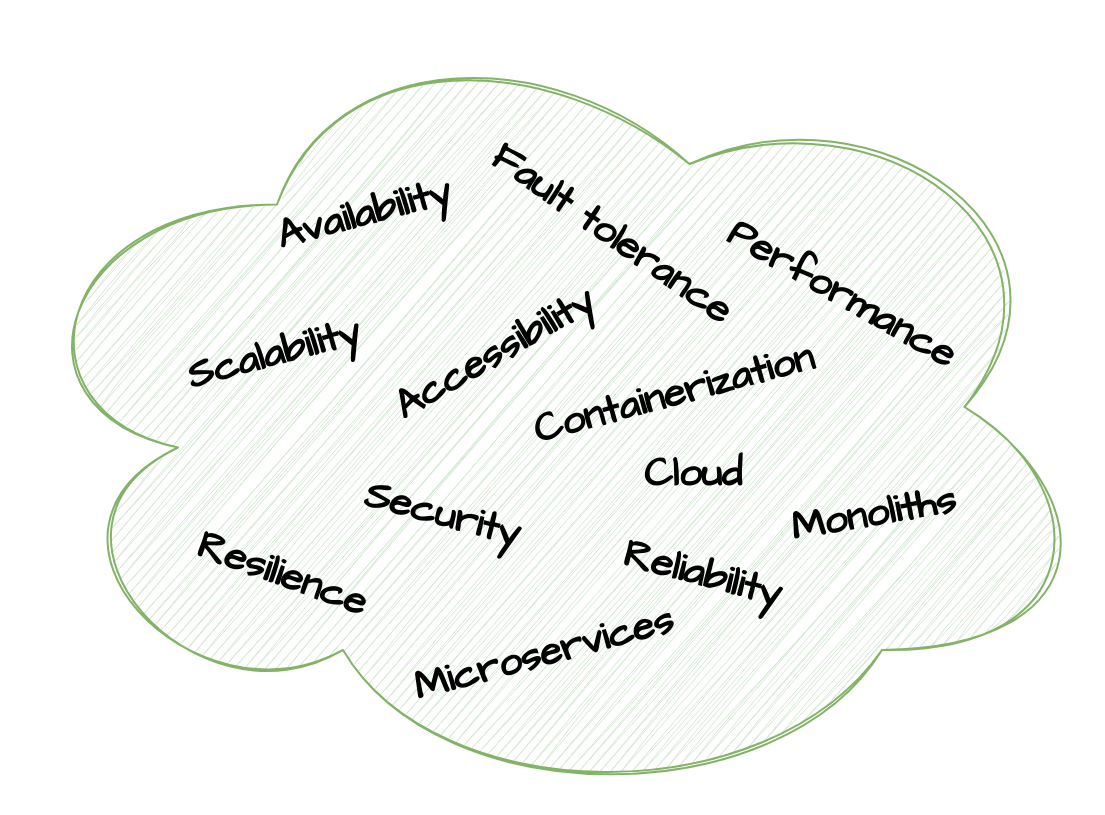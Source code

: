 <mxfile version="22.0.0" type="device">
  <diagram name="Page-1" id="X8KTWwhp_YH_pVbdW5JT">
    <mxGraphModel dx="796" dy="606" grid="1" gridSize="10" guides="1" tooltips="1" connect="1" arrows="1" fold="1" page="1" pageScale="1" pageWidth="827" pageHeight="1169" math="0" shadow="0">
      <root>
        <mxCell id="0" />
        <mxCell id="1" parent="0" />
        <mxCell id="yOyALNuVXexgKN4nQDvY-1" value="" style="ellipse;shape=cloud;whiteSpace=wrap;html=1;sketch=1;hachureGap=4;jiggle=2;curveFitting=1;fontFamily=Architects Daughter;fontSource=https%3A%2F%2Ffonts.googleapis.com%2Fcss%3Ffamily%3DArchitects%2BDaughter;fontSize=20;fillColor=#d5e8d4;strokeColor=#82b366;" parent="1" vertex="1">
          <mxGeometry x="10" y="305" width="550" height="405" as="geometry" />
        </mxCell>
        <mxCell id="yOyALNuVXexgKN4nQDvY-2" value="Performance" style="text;html=1;align=center;verticalAlign=middle;resizable=0;points=[];autosize=1;strokeColor=none;fillColor=none;fontSize=20;fontFamily=Architects Daughter;fontStyle=1;rotation=30;" parent="1" vertex="1">
          <mxGeometry x="355" y="430" width="150" height="40" as="geometry" />
        </mxCell>
        <mxCell id="yOyALNuVXexgKN4nQDvY-3" value="Reliability" style="text;html=1;align=center;verticalAlign=middle;resizable=0;points=[];autosize=1;strokeColor=none;fillColor=none;fontSize=20;fontFamily=Architects Daughter;fontStyle=1;rotation=15;" parent="1" vertex="1">
          <mxGeometry x="310" y="570" width="100" height="40" as="geometry" />
        </mxCell>
        <mxCell id="yOyALNuVXexgKN4nQDvY-4" value="Monoliths" style="text;html=1;align=center;verticalAlign=middle;resizable=0;points=[];autosize=1;strokeColor=none;fillColor=none;fontSize=20;fontFamily=Architects Daughter;fontStyle=1;rotation=-10;" parent="1" vertex="1">
          <mxGeometry x="390" y="540" width="110" height="40" as="geometry" />
        </mxCell>
        <mxCell id="yOyALNuVXexgKN4nQDvY-5" value="Cloud" style="text;html=1;align=center;verticalAlign=middle;resizable=0;points=[];autosize=1;strokeColor=none;fillColor=none;fontSize=20;fontFamily=Architects Daughter;fontStyle=1" parent="1" vertex="1">
          <mxGeometry x="320" y="520" width="70" height="40" as="geometry" />
        </mxCell>
        <mxCell id="yOyALNuVXexgKN4nQDvY-6" value="Security" style="text;html=1;align=center;verticalAlign=middle;resizable=0;points=[];autosize=1;strokeColor=none;fillColor=none;fontSize=20;fontFamily=Architects Daughter;fontStyle=1;rotation=15;" parent="1" vertex="1">
          <mxGeometry x="180" y="540" width="100" height="40" as="geometry" />
        </mxCell>
        <mxCell id="yOyALNuVXexgKN4nQDvY-7" value="Fault tolerance" style="text;html=1;align=center;verticalAlign=middle;resizable=0;points=[];autosize=1;strokeColor=none;fillColor=none;fontSize=20;fontFamily=Architects Daughter;fontStyle=1;rotation=35;" parent="1" vertex="1">
          <mxGeometry x="235" y="400" width="160" height="40" as="geometry" />
        </mxCell>
        <mxCell id="yOyALNuVXexgKN4nQDvY-8" value="Scalability" style="text;html=1;align=center;verticalAlign=middle;resizable=0;points=[];autosize=1;strokeColor=none;fillColor=none;fontSize=20;fontFamily=Architects Daughter;fontStyle=1;rotation=-15;" parent="1" vertex="1">
          <mxGeometry x="90" y="460" width="110" height="40" as="geometry" />
        </mxCell>
        <mxCell id="yOyALNuVXexgKN4nQDvY-9" value="Resilience" style="text;html=1;align=center;verticalAlign=middle;resizable=0;points=[];autosize=1;strokeColor=none;fillColor=none;fontSize=20;fontFamily=Architects Daughter;fontStyle=1;rotation=20;" parent="1" vertex="1">
          <mxGeometry x="95" y="570" width="110" height="40" as="geometry" />
        </mxCell>
        <mxCell id="yOyALNuVXexgKN4nQDvY-11" value="Microservices" style="text;html=1;align=center;verticalAlign=middle;resizable=0;points=[];autosize=1;strokeColor=none;fillColor=none;fontSize=20;fontFamily=Architects Daughter;fontStyle=1;rotation=-15;" parent="1" vertex="1">
          <mxGeometry x="200" y="610" width="160" height="40" as="geometry" />
        </mxCell>
        <mxCell id="yOyALNuVXexgKN4nQDvY-12" value="Accessibility" style="text;html=1;align=center;verticalAlign=middle;resizable=0;points=[];autosize=1;strokeColor=none;fillColor=none;fontSize=20;fontFamily=Architects Daughter;fontStyle=1;rotation=-30;" parent="1" vertex="1">
          <mxGeometry x="185" y="460" width="140" height="40" as="geometry" />
        </mxCell>
        <mxCell id="yOyALNuVXexgKN4nQDvY-15" value="Availability" style="text;html=1;align=center;verticalAlign=middle;resizable=0;points=[];autosize=1;strokeColor=none;fillColor=none;fontSize=20;fontFamily=Architects Daughter;fontStyle=1;rotation=-15;" parent="1" vertex="1">
          <mxGeometry x="135" y="390" width="110" height="40" as="geometry" />
        </mxCell>
        <mxCell id="yOyALNuVXexgKN4nQDvY-16" value="Containerization" style="text;html=1;align=center;verticalAlign=middle;resizable=0;points=[];autosize=1;strokeColor=none;fillColor=none;fontSize=20;fontFamily=Architects Daughter;fontStyle=1;rotation=-15;" parent="1" vertex="1">
          <mxGeometry x="260" y="480" width="170" height="40" as="geometry" />
        </mxCell>
      </root>
    </mxGraphModel>
  </diagram>
</mxfile>
